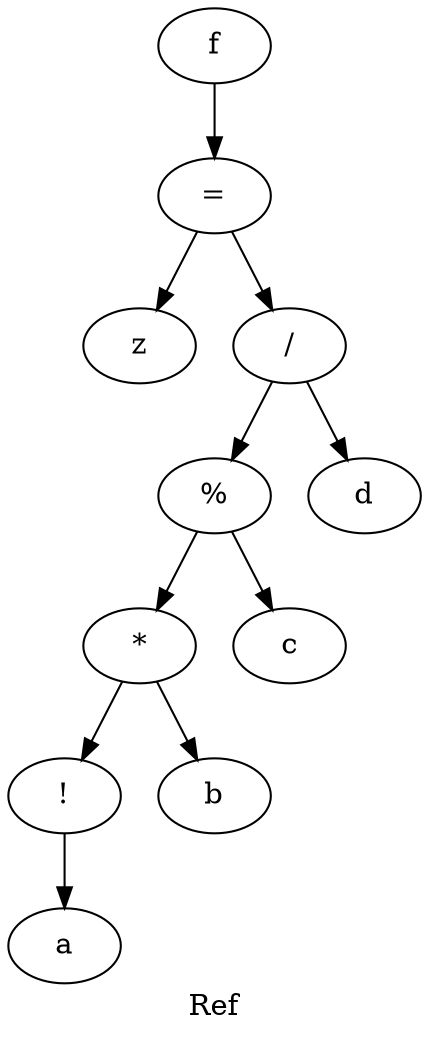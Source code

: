 digraph {
label="Ref";
f -> at
at -> z
at -> div;
div -> per
div -> d
per -> mult
per -> c
mult -> excl
mult -> b
excl -> a
f [label = "f"];
at [label = "="];
z [label = "z"];
a [label = "a"];
b [label = "b"];
c [label = "c"];
d [label = "d"];
div [label = "/"];
per [label = "%"];
mult [label = "*"];
excl [label = "!"];

}